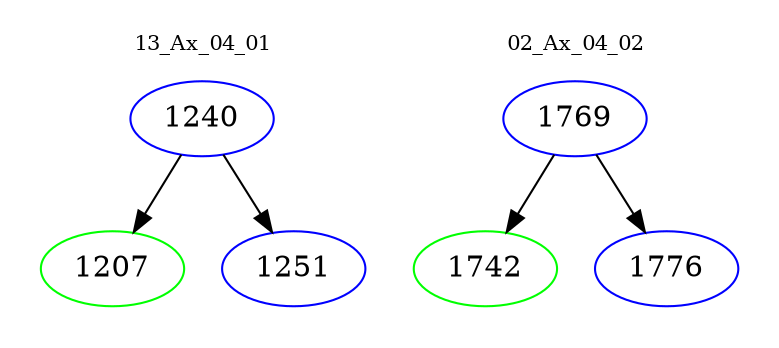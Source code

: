 digraph{
subgraph cluster_0 {
color = white
label = "13_Ax_04_01";
fontsize=10;
T0_1240 [label="1240", color="blue"]
T0_1240 -> T0_1207 [color="black"]
T0_1207 [label="1207", color="green"]
T0_1240 -> T0_1251 [color="black"]
T0_1251 [label="1251", color="blue"]
}
subgraph cluster_1 {
color = white
label = "02_Ax_04_02";
fontsize=10;
T1_1769 [label="1769", color="blue"]
T1_1769 -> T1_1742 [color="black"]
T1_1742 [label="1742", color="green"]
T1_1769 -> T1_1776 [color="black"]
T1_1776 [label="1776", color="blue"]
}
}
